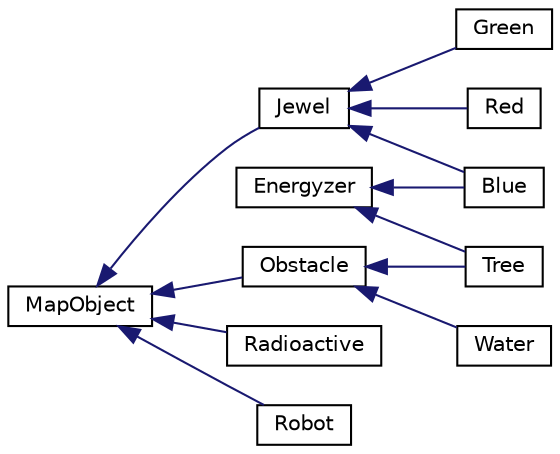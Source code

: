 digraph "Graphical Class Hierarchy"
{
 // LATEX_PDF_SIZE
  edge [fontname="Helvetica",fontsize="10",labelfontname="Helvetica",labelfontsize="10"];
  node [fontname="Helvetica",fontsize="10",shape=record];
  rankdir="LR";
  Node0 [label="Energyzer",height=0.2,width=0.4,color="black", fillcolor="white", style="filled",URL="$interface_energyzer.html",tooltip="Interface Energizer"];
  Node0 -> Node1 [dir="back",color="midnightblue",fontsize="10",style="solid",fontname="Helvetica"];
  Node1 [label="Blue",height=0.2,width=0.4,color="black", fillcolor="white", style="filled",URL="$class_blue.html",tooltip="Classe Blue que é um dos tipos de jóia do jogo. Está da 10 pontos para o Robô e 5 de energia."];
  Node0 -> Node2 [dir="back",color="midnightblue",fontsize="10",style="solid",fontname="Helvetica"];
  Node2 [label="Tree",height=0.2,width=0.4,color="black", fillcolor="white", style="filled",URL="$class_tree.html",tooltip="Classe Tree que é obstáculo do jogo."];
  Node6 [label="MapObject",height=0.2,width=0.4,color="black", fillcolor="white", style="filled",URL="$class_map_object.html",tooltip="Classe MapObject que compõe a matriz do mapa do jogo."];
  Node6 -> Node7 [dir="back",color="midnightblue",fontsize="10",style="solid",fontname="Helvetica"];
  Node7 [label="Jewel",height=0.2,width=0.4,color="black", fillcolor="white", style="filled",URL="$class_jewel.html",tooltip="Classe Jewel que são coletados pelo robô."];
  Node7 -> Node1 [dir="back",color="midnightblue",fontsize="10",style="solid",fontname="Helvetica"];
  Node7 -> Node8 [dir="back",color="midnightblue",fontsize="10",style="solid",fontname="Helvetica"];
  Node8 [label="Green",height=0.2,width=0.4,color="black", fillcolor="white", style="filled",URL="$class_green.html",tooltip="Classe Green que é um dos tipos de jóia do jogo. Está da 50 pontos para o Robô."];
  Node7 -> Node9 [dir="back",color="midnightblue",fontsize="10",style="solid",fontname="Helvetica"];
  Node9 [label="Red",height=0.2,width=0.4,color="black", fillcolor="white", style="filled",URL="$class_red.html",tooltip="Classe Red que é um dos tipos de jóia do jogo. Está da 100 pontos para o Robô."];
  Node6 -> Node10 [dir="back",color="midnightblue",fontsize="10",style="solid",fontname="Helvetica"];
  Node10 [label="Obstacle",height=0.2,width=0.4,color="black", fillcolor="white", style="filled",URL="$class_obstacle.html",tooltip="Classe Obstacle"];
  Node10 -> Node2 [dir="back",color="midnightblue",fontsize="10",style="solid",fontname="Helvetica"];
  Node10 -> Node11 [dir="back",color="midnightblue",fontsize="10",style="solid",fontname="Helvetica"];
  Node11 [label="Water",height=0.2,width=0.4,color="black", fillcolor="white", style="filled",URL="$class_water.html",tooltip="Classe Water que é obstáculo do jogo."];
  Node6 -> Node12 [dir="back",color="midnightblue",fontsize="10",style="solid",fontname="Helvetica"];
  Node12 [label="Radioactive",height=0.2,width=0.4,color="black", fillcolor="white", style="filled",URL="$class_radioactive.html",tooltip="Classe Radioactive que gera o objeto radioativo."];
  Node6 -> Node13 [dir="back",color="midnightblue",fontsize="10",style="solid",fontname="Helvetica"];
  Node13 [label="Robot",height=0.2,width=0.4,color="black", fillcolor="white", style="filled",URL="$class_robot.html",tooltip="Classe Robot que é personagem do jogo."];
}

